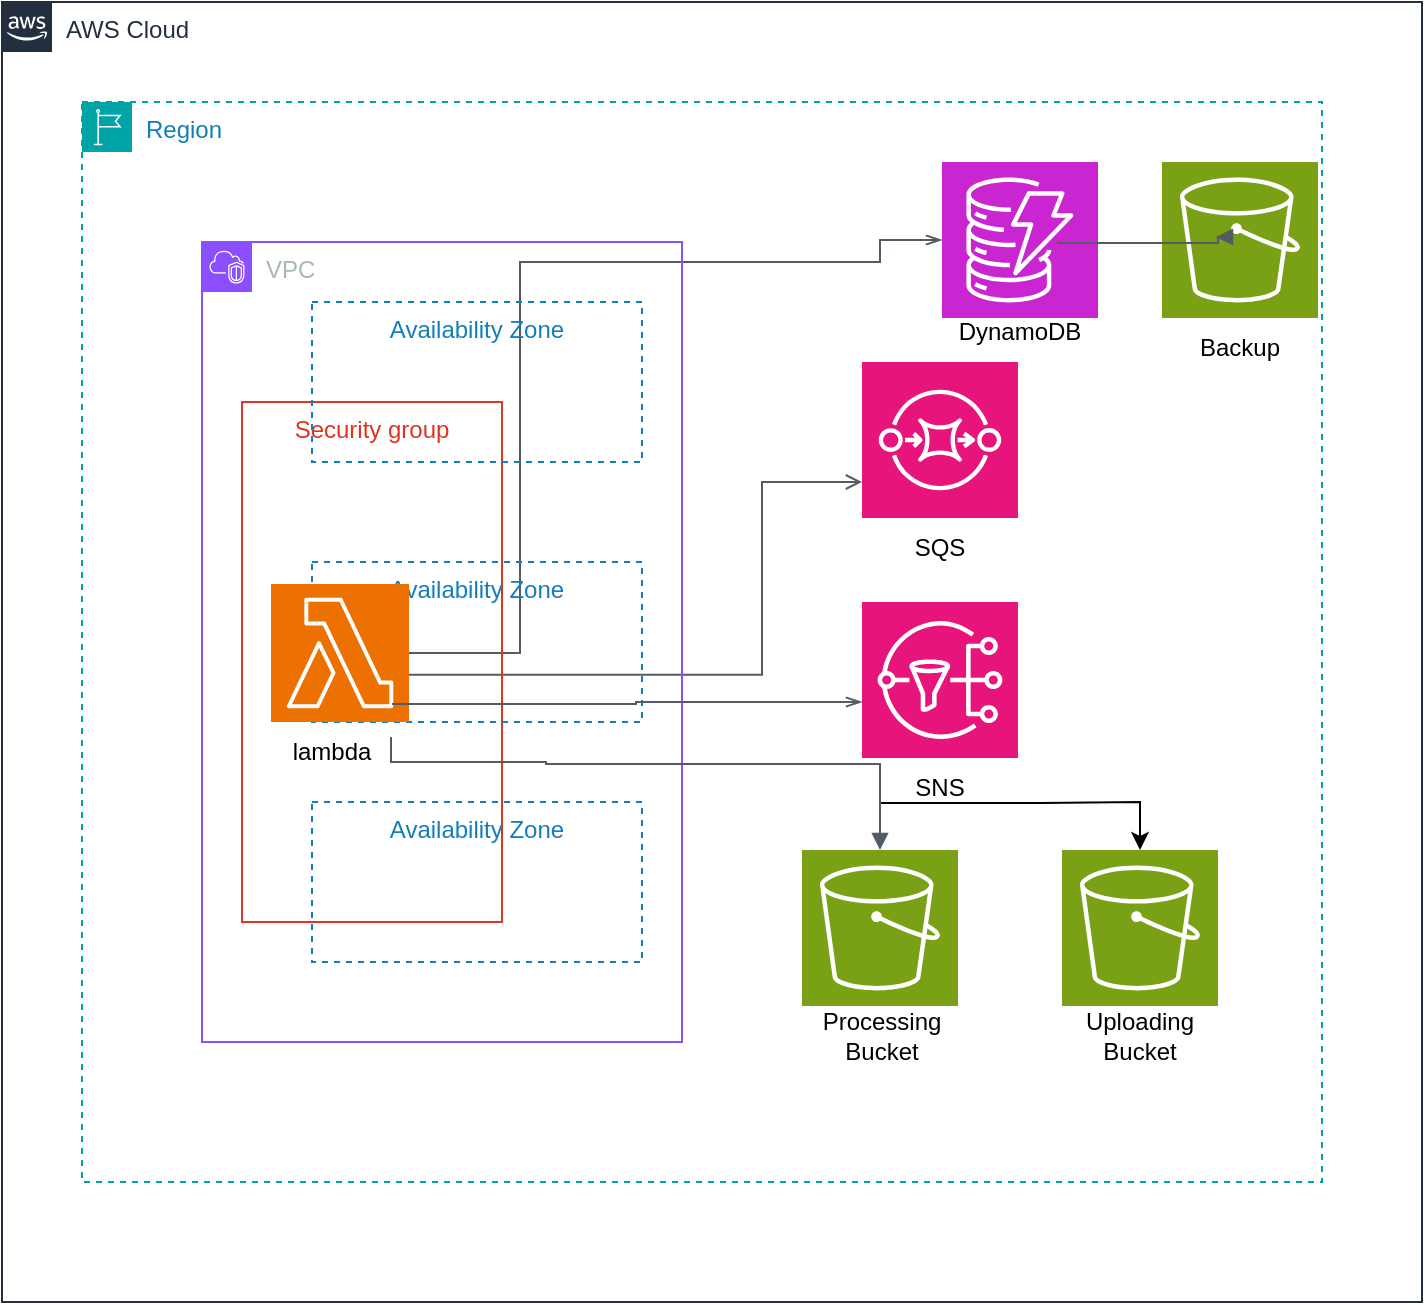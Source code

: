 <mxfile version="22.1.16" type="github">
  <diagram name="第 1 页" id="IOd2_muNqWW3QxBtja1J">
    <mxGraphModel dx="1626" dy="751" grid="1" gridSize="10" guides="1" tooltips="1" connect="1" arrows="1" fold="1" page="1" pageScale="1" pageWidth="827" pageHeight="1169" math="0" shadow="0">
      <root>
        <mxCell id="0" />
        <mxCell id="1" parent="0" />
        <mxCell id="vuf77pYR_yUw86RYW1k2-1" value="AWS Cloud" style="points=[[0,0],[0.25,0],[0.5,0],[0.75,0],[1,0],[1,0.25],[1,0.5],[1,0.75],[1,1],[0.75,1],[0.5,1],[0.25,1],[0,1],[0,0.75],[0,0.5],[0,0.25]];outlineConnect=0;gradientColor=none;html=1;whiteSpace=wrap;fontSize=12;fontStyle=0;container=1;pointerEvents=0;collapsible=0;recursiveResize=0;shape=mxgraph.aws4.group;grIcon=mxgraph.aws4.group_aws_cloud_alt;strokeColor=#232F3E;fillColor=none;verticalAlign=top;align=left;spacingLeft=30;fontColor=#232F3E;dashed=0;" vertex="1" parent="1">
          <mxGeometry x="120" y="160" width="710" height="650" as="geometry" />
        </mxCell>
        <mxCell id="vuf77pYR_yUw86RYW1k2-2" value="Region" style="points=[[0,0],[0.25,0],[0.5,0],[0.75,0],[1,0],[1,0.25],[1,0.5],[1,0.75],[1,1],[0.75,1],[0.5,1],[0.25,1],[0,1],[0,0.75],[0,0.5],[0,0.25]];outlineConnect=0;gradientColor=none;html=1;whiteSpace=wrap;fontSize=12;fontStyle=0;container=1;pointerEvents=0;collapsible=0;recursiveResize=0;shape=mxgraph.aws4.group;grIcon=mxgraph.aws4.group_region;strokeColor=#00A4A6;fillColor=none;verticalAlign=top;align=left;spacingLeft=30;fontColor=#147EBA;dashed=1;" vertex="1" parent="1">
          <mxGeometry x="160" y="210" width="620" height="540" as="geometry" />
        </mxCell>
        <mxCell id="vuf77pYR_yUw86RYW1k2-4" value="" style="sketch=0;points=[[0,0,0],[0.25,0,0],[0.5,0,0],[0.75,0,0],[1,0,0],[0,1,0],[0.25,1,0],[0.5,1,0],[0.75,1,0],[1,1,0],[0,0.25,0],[0,0.5,0],[0,0.75,0],[1,0.25,0],[1,0.5,0],[1,0.75,0]];outlineConnect=0;fontColor=#232F3E;fillColor=#C925D1;strokeColor=#ffffff;dashed=0;verticalLabelPosition=bottom;verticalAlign=top;align=center;html=1;fontSize=12;fontStyle=0;aspect=fixed;shape=mxgraph.aws4.resourceIcon;resIcon=mxgraph.aws4.dynamodb;" vertex="1" parent="vuf77pYR_yUw86RYW1k2-2">
          <mxGeometry x="430" y="30" width="78" height="78" as="geometry" />
        </mxCell>
        <mxCell id="vuf77pYR_yUw86RYW1k2-5" value="" style="sketch=0;points=[[0,0,0],[0.25,0,0],[0.5,0,0],[0.75,0,0],[1,0,0],[0,1,0],[0.25,1,0],[0.5,1,0],[0.75,1,0],[1,1,0],[0,0.25,0],[0,0.5,0],[0,0.75,0],[1,0.25,0],[1,0.5,0],[1,0.75,0]];outlineConnect=0;fontColor=#232F3E;fillColor=#7AA116;strokeColor=#ffffff;dashed=0;verticalLabelPosition=bottom;verticalAlign=top;align=center;html=1;fontSize=12;fontStyle=0;aspect=fixed;shape=mxgraph.aws4.resourceIcon;resIcon=mxgraph.aws4.s3;" vertex="1" parent="vuf77pYR_yUw86RYW1k2-2">
          <mxGeometry x="360" y="374" width="78" height="78" as="geometry" />
        </mxCell>
        <mxCell id="vuf77pYR_yUw86RYW1k2-6" value="" style="sketch=0;points=[[0,0,0],[0.25,0,0],[0.5,0,0],[0.75,0,0],[1,0,0],[0,1,0],[0.25,1,0],[0.5,1,0],[0.75,1,0],[1,1,0],[0,0.25,0],[0,0.5,0],[0,0.75,0],[1,0.25,0],[1,0.5,0],[1,0.75,0]];outlineConnect=0;fontColor=#232F3E;fillColor=#7AA116;strokeColor=#ffffff;dashed=0;verticalLabelPosition=bottom;verticalAlign=top;align=center;html=1;fontSize=12;fontStyle=0;aspect=fixed;shape=mxgraph.aws4.resourceIcon;resIcon=mxgraph.aws4.s3;" vertex="1" parent="vuf77pYR_yUw86RYW1k2-2">
          <mxGeometry x="490" y="374" width="78" height="78" as="geometry" />
        </mxCell>
        <mxCell id="vuf77pYR_yUw86RYW1k2-7" value="" style="sketch=0;points=[[0,0,0],[0.25,0,0],[0.5,0,0],[0.75,0,0],[1,0,0],[0,1,0],[0.25,1,0],[0.5,1,0],[0.75,1,0],[1,1,0],[0,0.25,0],[0,0.5,0],[0,0.75,0],[1,0.25,0],[1,0.5,0],[1,0.75,0]];outlineConnect=0;fontColor=#232F3E;fillColor=#E7157B;strokeColor=#ffffff;dashed=0;verticalLabelPosition=bottom;verticalAlign=top;align=center;html=1;fontSize=12;fontStyle=0;aspect=fixed;shape=mxgraph.aws4.resourceIcon;resIcon=mxgraph.aws4.sqs;" vertex="1" parent="vuf77pYR_yUw86RYW1k2-2">
          <mxGeometry x="390" y="130" width="78" height="78" as="geometry" />
        </mxCell>
        <mxCell id="vuf77pYR_yUw86RYW1k2-8" value="" style="sketch=0;points=[[0,0,0],[0.25,0,0],[0.5,0,0],[0.75,0,0],[1,0,0],[0,1,0],[0.25,1,0],[0.5,1,0],[0.75,1,0],[1,1,0],[0,0.25,0],[0,0.5,0],[0,0.75,0],[1,0.25,0],[1,0.5,0],[1,0.75,0]];outlineConnect=0;fontColor=#232F3E;fillColor=#E7157B;strokeColor=#ffffff;dashed=0;verticalLabelPosition=bottom;verticalAlign=top;align=center;html=1;fontSize=12;fontStyle=0;aspect=fixed;shape=mxgraph.aws4.resourceIcon;resIcon=mxgraph.aws4.sns;" vertex="1" parent="vuf77pYR_yUw86RYW1k2-2">
          <mxGeometry x="390" y="250" width="78" height="78" as="geometry" />
        </mxCell>
        <mxCell id="vuf77pYR_yUw86RYW1k2-15" value="DynamoDB" style="text;strokeColor=none;align=center;fillColor=none;html=1;verticalAlign=middle;whiteSpace=wrap;rounded=0;" vertex="1" parent="vuf77pYR_yUw86RYW1k2-2">
          <mxGeometry x="439" y="100" width="60" height="30" as="geometry" />
        </mxCell>
        <mxCell id="vuf77pYR_yUw86RYW1k2-16" value="SQS" style="text;strokeColor=none;align=center;fillColor=none;html=1;verticalAlign=middle;whiteSpace=wrap;rounded=0;" vertex="1" parent="vuf77pYR_yUw86RYW1k2-2">
          <mxGeometry x="399" y="208" width="60" height="30" as="geometry" />
        </mxCell>
        <mxCell id="vuf77pYR_yUw86RYW1k2-26" style="edgeStyle=orthogonalEdgeStyle;rounded=0;orthogonalLoop=1;jettySize=auto;html=1;exitX=0;exitY=0.75;exitDx=0;exitDy=0;" edge="1" parent="vuf77pYR_yUw86RYW1k2-2" source="vuf77pYR_yUw86RYW1k2-17" target="vuf77pYR_yUw86RYW1k2-6">
          <mxGeometry relative="1" as="geometry">
            <Array as="points">
              <mxPoint x="479" y="351" />
              <mxPoint x="529" y="350" />
            </Array>
          </mxGeometry>
        </mxCell>
        <mxCell id="vuf77pYR_yUw86RYW1k2-17" value="SNS" style="text;strokeColor=none;align=center;fillColor=none;html=1;verticalAlign=middle;whiteSpace=wrap;rounded=0;" vertex="1" parent="vuf77pYR_yUw86RYW1k2-2">
          <mxGeometry x="399" y="328" width="60" height="30" as="geometry" />
        </mxCell>
        <mxCell id="vuf77pYR_yUw86RYW1k2-18" value="Processing Bucket" style="text;strokeColor=none;align=center;fillColor=none;html=1;verticalAlign=middle;whiteSpace=wrap;rounded=0;" vertex="1" parent="vuf77pYR_yUw86RYW1k2-2">
          <mxGeometry x="370" y="452" width="60" height="30" as="geometry" />
        </mxCell>
        <mxCell id="vuf77pYR_yUw86RYW1k2-19" value="Uploading Bucket" style="text;strokeColor=none;align=center;fillColor=none;html=1;verticalAlign=middle;whiteSpace=wrap;rounded=0;" vertex="1" parent="vuf77pYR_yUw86RYW1k2-2">
          <mxGeometry x="499" y="452" width="60" height="30" as="geometry" />
        </mxCell>
        <mxCell id="vuf77pYR_yUw86RYW1k2-22" value="" style="edgeStyle=orthogonalEdgeStyle;html=1;endArrow=openThin;elbow=vertical;startArrow=none;endFill=0;strokeColor=#545B64;rounded=0;" edge="1" parent="vuf77pYR_yUw86RYW1k2-2" target="vuf77pYR_yUw86RYW1k2-4">
          <mxGeometry width="100" relative="1" as="geometry">
            <mxPoint x="128.5" y="275.5" as="sourcePoint" />
            <mxPoint x="399" y="90" as="targetPoint" />
            <Array as="points">
              <mxPoint x="219" y="276" />
              <mxPoint x="219" y="80" />
              <mxPoint x="399" y="80" />
              <mxPoint x="399" y="69" />
            </Array>
          </mxGeometry>
        </mxCell>
        <mxCell id="vuf77pYR_yUw86RYW1k2-23" value="" style="edgeStyle=orthogonalEdgeStyle;html=1;endArrow=open;elbow=vertical;startArrow=none;endFill=0;strokeColor=#545B64;rounded=0;exitX=1;exitY=0.75;exitDx=0;exitDy=0;exitPerimeter=0;" edge="1" parent="vuf77pYR_yUw86RYW1k2-2" target="vuf77pYR_yUw86RYW1k2-7">
          <mxGeometry width="100" relative="1" as="geometry">
            <mxPoint x="150" y="286.35" as="sourcePoint" />
            <mxPoint x="416.5" y="253.6" as="targetPoint" />
            <Array as="points">
              <mxPoint x="340" y="286" />
              <mxPoint x="340" y="190" />
            </Array>
          </mxGeometry>
        </mxCell>
        <mxCell id="vuf77pYR_yUw86RYW1k2-27" value="" style="sketch=0;points=[[0,0,0],[0.25,0,0],[0.5,0,0],[0.75,0,0],[1,0,0],[0,1,0],[0.25,1,0],[0.5,1,0],[0.75,1,0],[1,1,0],[0,0.25,0],[0,0.5,0],[0,0.75,0],[1,0.25,0],[1,0.5,0],[1,0.75,0]];outlineConnect=0;fontColor=#232F3E;fillColor=#7AA116;strokeColor=#ffffff;dashed=0;verticalLabelPosition=bottom;verticalAlign=top;align=center;html=1;fontSize=12;fontStyle=0;aspect=fixed;shape=mxgraph.aws4.resourceIcon;resIcon=mxgraph.aws4.s3;" vertex="1" parent="vuf77pYR_yUw86RYW1k2-2">
          <mxGeometry x="540" y="30" width="78" height="78" as="geometry" />
        </mxCell>
        <mxCell id="vuf77pYR_yUw86RYW1k2-28" value="" style="edgeStyle=orthogonalEdgeStyle;html=1;endArrow=block;elbow=vertical;startArrow=none;endFill=1;strokeColor=#545B64;rounded=0;" edge="1" parent="vuf77pYR_yUw86RYW1k2-2">
          <mxGeometry width="100" relative="1" as="geometry">
            <mxPoint x="488" y="69.5" as="sourcePoint" />
            <mxPoint x="567" y="67.5" as="targetPoint" />
            <Array as="points">
              <mxPoint x="488" y="70.5" />
              <mxPoint x="568" y="70.5" />
            </Array>
          </mxGeometry>
        </mxCell>
        <mxCell id="vuf77pYR_yUw86RYW1k2-29" value="Backup" style="text;strokeColor=none;align=center;fillColor=none;html=1;verticalAlign=middle;whiteSpace=wrap;rounded=0;" vertex="1" parent="vuf77pYR_yUw86RYW1k2-2">
          <mxGeometry x="549" y="108" width="60" height="30" as="geometry" />
        </mxCell>
        <mxCell id="vuf77pYR_yUw86RYW1k2-3" value="VPC" style="points=[[0,0],[0.25,0],[0.5,0],[0.75,0],[1,0],[1,0.25],[1,0.5],[1,0.75],[1,1],[0.75,1],[0.5,1],[0.25,1],[0,1],[0,0.75],[0,0.5],[0,0.25]];outlineConnect=0;gradientColor=none;html=1;whiteSpace=wrap;fontSize=12;fontStyle=0;container=1;pointerEvents=0;collapsible=0;recursiveResize=0;shape=mxgraph.aws4.group;grIcon=mxgraph.aws4.group_vpc2;strokeColor=#8C4FFF;fillColor=none;verticalAlign=top;align=left;spacingLeft=30;fontColor=#AAB7B8;dashed=0;" vertex="1" parent="1">
          <mxGeometry x="220" y="280" width="240" height="400" as="geometry" />
        </mxCell>
        <mxCell id="vuf77pYR_yUw86RYW1k2-10" value="Security group" style="fillColor=none;strokeColor=#DD3522;verticalAlign=top;fontStyle=0;fontColor=#DD3522;whiteSpace=wrap;html=1;" vertex="1" parent="vuf77pYR_yUw86RYW1k2-3">
          <mxGeometry x="20" y="80" width="130" height="260" as="geometry" />
        </mxCell>
        <mxCell id="vuf77pYR_yUw86RYW1k2-11" value="Availability Zone" style="fillColor=none;strokeColor=#147EBA;dashed=1;verticalAlign=top;fontStyle=0;fontColor=#147EBA;whiteSpace=wrap;html=1;" vertex="1" parent="vuf77pYR_yUw86RYW1k2-3">
          <mxGeometry x="55" y="30" width="165" height="80" as="geometry" />
        </mxCell>
        <mxCell id="vuf77pYR_yUw86RYW1k2-12" value="Availability Zone" style="fillColor=none;strokeColor=#147EBA;dashed=1;verticalAlign=top;fontStyle=0;fontColor=#147EBA;whiteSpace=wrap;html=1;" vertex="1" parent="vuf77pYR_yUw86RYW1k2-3">
          <mxGeometry x="55" y="160" width="165" height="80" as="geometry" />
        </mxCell>
        <mxCell id="vuf77pYR_yUw86RYW1k2-13" value="Availability Zone" style="fillColor=none;strokeColor=#147EBA;dashed=1;verticalAlign=top;fontStyle=0;fontColor=#147EBA;whiteSpace=wrap;html=1;" vertex="1" parent="vuf77pYR_yUw86RYW1k2-3">
          <mxGeometry x="55" y="280" width="165" height="80" as="geometry" />
        </mxCell>
        <mxCell id="vuf77pYR_yUw86RYW1k2-9" value="" style="sketch=0;points=[[0,0,0],[0.25,0,0],[0.5,0,0],[0.75,0,0],[1,0,0],[0,1,0],[0.25,1,0],[0.5,1,0],[0.75,1,0],[1,1,0],[0,0.25,0],[0,0.5,0],[0,0.75,0],[1,0.25,0],[1,0.5,0],[1,0.75,0]];outlineConnect=0;fontColor=#232F3E;fillColor=#ED7100;strokeColor=#ffffff;dashed=0;verticalLabelPosition=bottom;verticalAlign=top;align=center;html=1;fontSize=12;fontStyle=0;aspect=fixed;shape=mxgraph.aws4.resourceIcon;resIcon=mxgraph.aws4.lambda;" vertex="1" parent="vuf77pYR_yUw86RYW1k2-3">
          <mxGeometry x="34.5" y="171" width="69" height="69" as="geometry" />
        </mxCell>
        <mxCell id="vuf77pYR_yUw86RYW1k2-20" value="lambda" style="text;strokeColor=none;align=center;fillColor=none;html=1;verticalAlign=middle;whiteSpace=wrap;rounded=0;" vertex="1" parent="vuf77pYR_yUw86RYW1k2-3">
          <mxGeometry x="34.5" y="240" width="60" height="30" as="geometry" />
        </mxCell>
        <mxCell id="vuf77pYR_yUw86RYW1k2-24" value="" style="edgeStyle=orthogonalEdgeStyle;html=1;endArrow=openThin;elbow=vertical;startArrow=none;endFill=0;strokeColor=#545B64;rounded=0;exitX=0.877;exitY=0.87;exitDx=0;exitDy=0;exitPerimeter=0;" edge="1" parent="1" source="vuf77pYR_yUw86RYW1k2-9" target="vuf77pYR_yUw86RYW1k2-8">
          <mxGeometry width="100" relative="1" as="geometry">
            <mxPoint x="490" y="470" as="sourcePoint" />
            <mxPoint x="590" y="470" as="targetPoint" />
            <Array as="points">
              <mxPoint x="437" y="511" />
              <mxPoint x="437" y="510" />
            </Array>
          </mxGeometry>
        </mxCell>
        <mxCell id="vuf77pYR_yUw86RYW1k2-25" value="" style="edgeStyle=orthogonalEdgeStyle;html=1;endArrow=block;elbow=vertical;startArrow=none;endFill=1;strokeColor=#545B64;rounded=0;exitX=1;exitY=0.25;exitDx=0;exitDy=0;" edge="1" parent="1" source="vuf77pYR_yUw86RYW1k2-20" target="vuf77pYR_yUw86RYW1k2-5">
          <mxGeometry width="100" relative="1" as="geometry">
            <mxPoint x="370" y="540" as="sourcePoint" />
            <mxPoint x="470" y="540" as="targetPoint" />
            <Array as="points">
              <mxPoint x="315" y="540" />
              <mxPoint x="392" y="540" />
              <mxPoint x="392" y="541" />
              <mxPoint x="559" y="541" />
            </Array>
          </mxGeometry>
        </mxCell>
      </root>
    </mxGraphModel>
  </diagram>
</mxfile>
